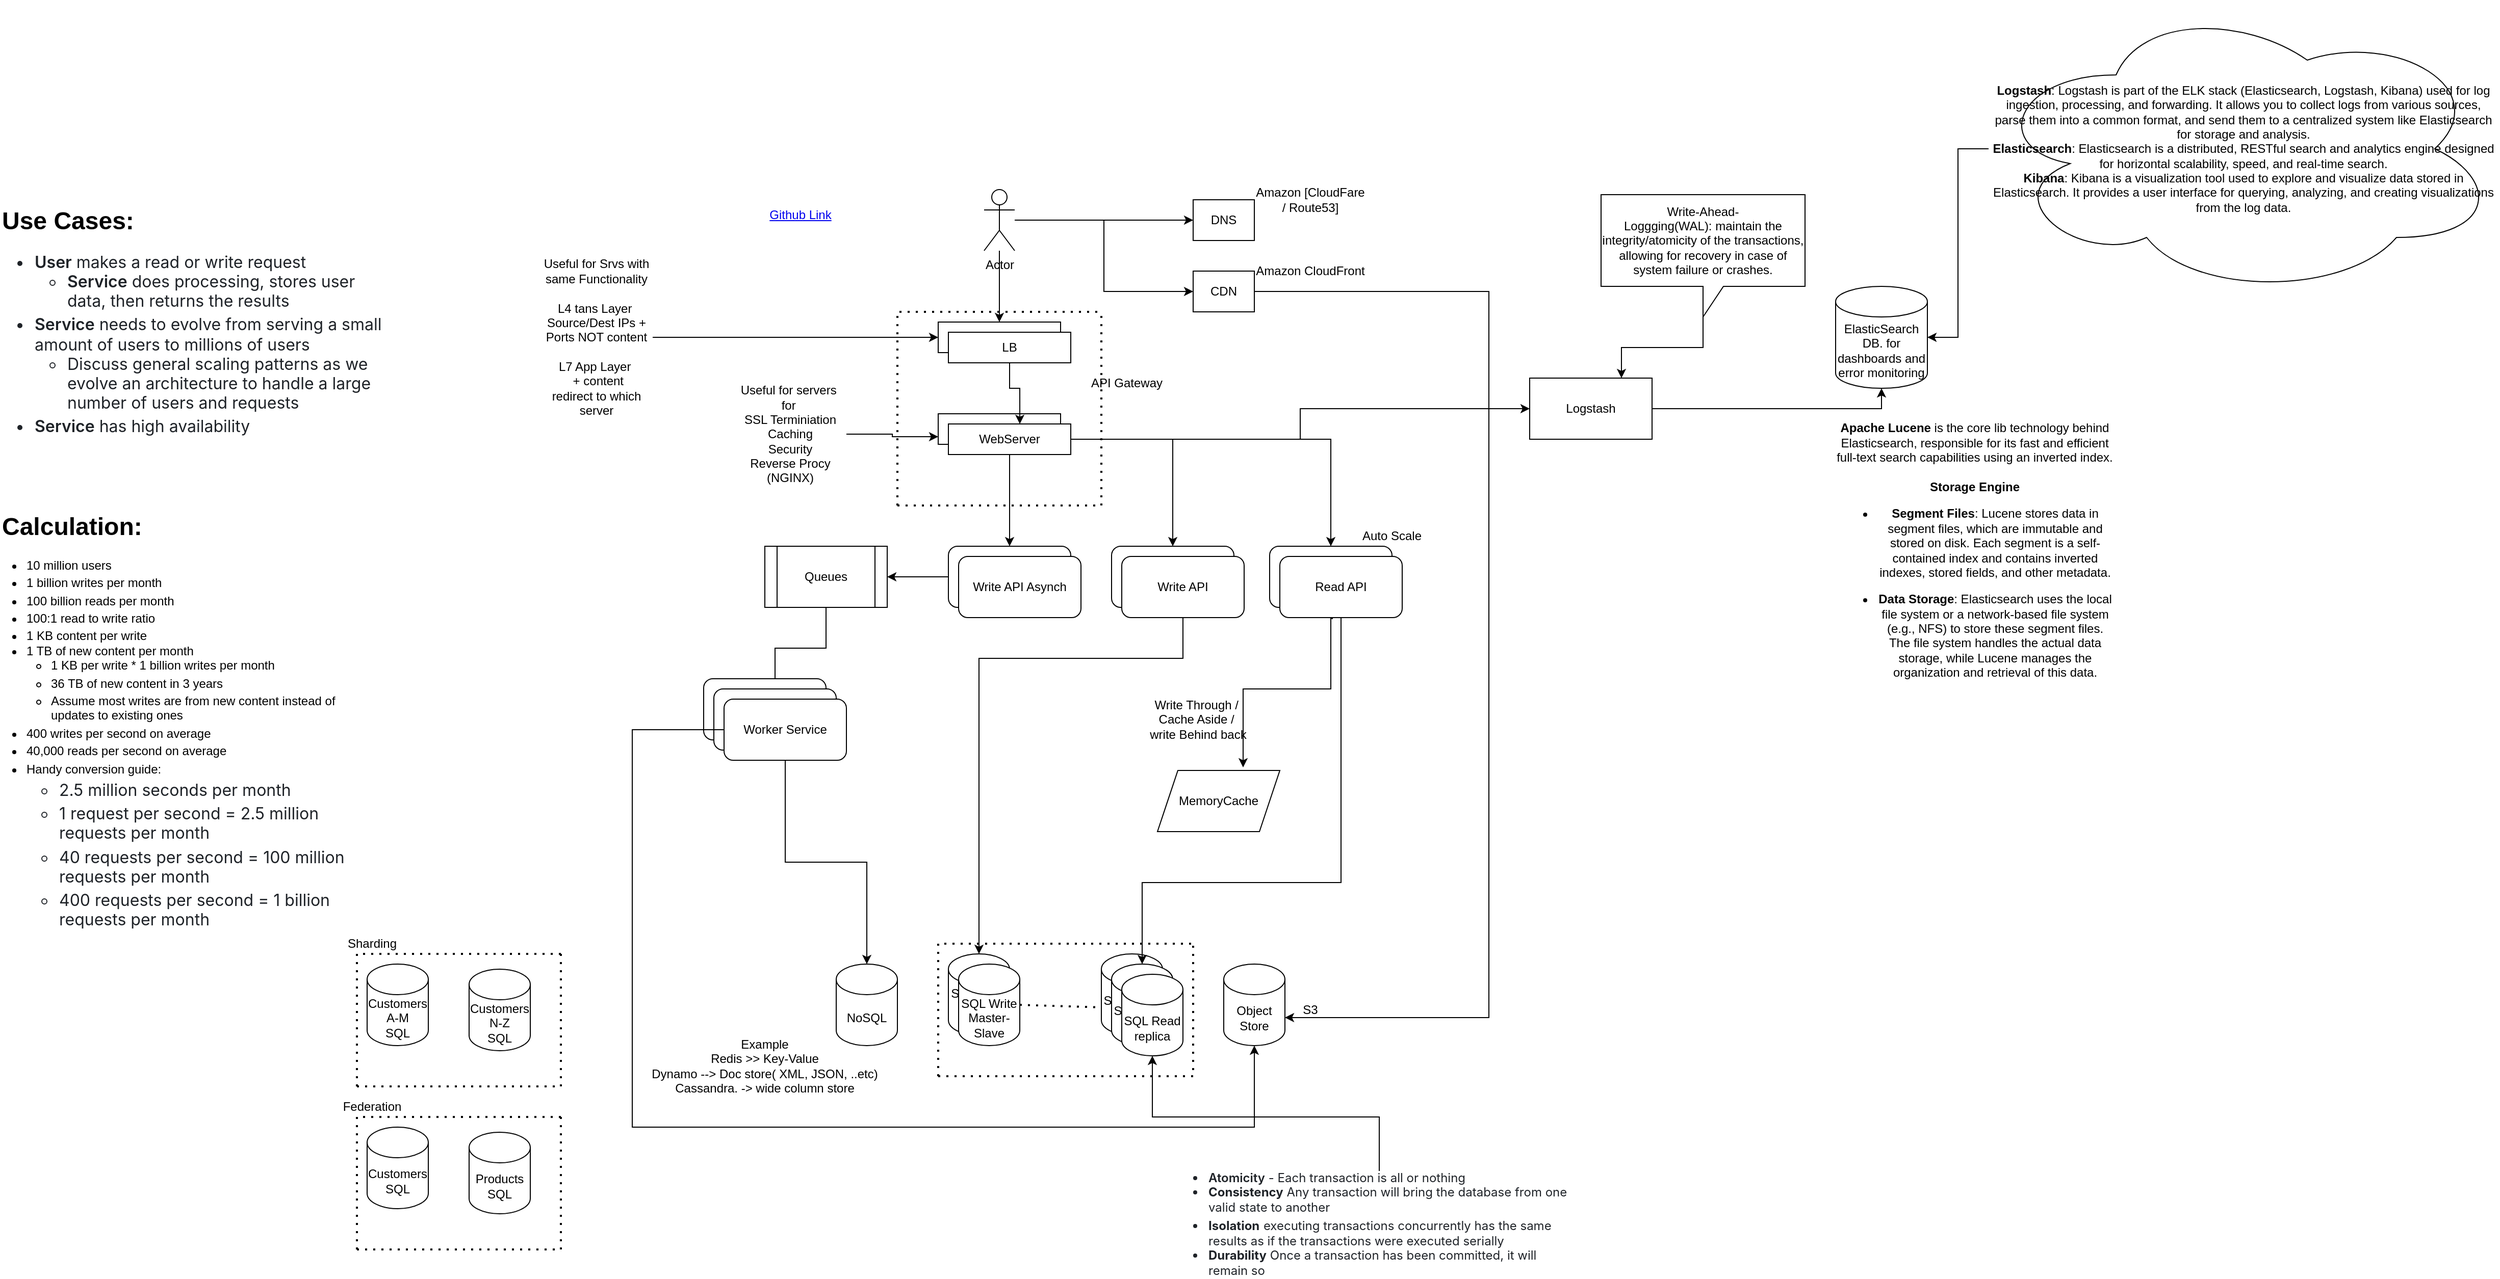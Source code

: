 <mxfile version="24.7.14">
  <diagram name="Page-1" id="xOBLhyYj3MYxFQuUd8QE">
    <mxGraphModel grid="1" page="1" gridSize="10" guides="1" tooltips="1" connect="1" arrows="1" fold="1" pageScale="1" pageWidth="850" pageHeight="1100" math="0" shadow="0">
      <root>
        <mxCell id="0" />
        <mxCell id="1" parent="0" />
        <mxCell id="a0uawv8okTH7sb19AHDm-1" value="&lt;a href=&quot;https://github.com/donnemartin/system-design-primer/blob/master/solutions/system_design/scaling_aws/README.md&quot;&gt;Github Link&lt;/a&gt;" style="text;html=1;align=center;verticalAlign=middle;whiteSpace=wrap;rounded=0;" vertex="1" parent="1">
          <mxGeometry x="100" y="30" width="90" height="30" as="geometry" />
        </mxCell>
        <mxCell id="a0uawv8okTH7sb19AHDm-7" style="edgeStyle=orthogonalEdgeStyle;rounded=0;orthogonalLoop=1;jettySize=auto;html=1;entryX=0;entryY=0.5;entryDx=0;entryDy=0;" edge="1" parent="1" source="a0uawv8okTH7sb19AHDm-4" target="a0uawv8okTH7sb19AHDm-6">
          <mxGeometry relative="1" as="geometry" />
        </mxCell>
        <mxCell id="a0uawv8okTH7sb19AHDm-17" style="edgeStyle=orthogonalEdgeStyle;rounded=0;orthogonalLoop=1;jettySize=auto;html=1;entryX=0.5;entryY=0;entryDx=0;entryDy=0;" edge="1" parent="1" source="a0uawv8okTH7sb19AHDm-4" target="a0uawv8okTH7sb19AHDm-16">
          <mxGeometry relative="1" as="geometry" />
        </mxCell>
        <mxCell id="EQkBLZ_68zLxbS4yyMJ8-3" style="edgeStyle=orthogonalEdgeStyle;rounded=0;orthogonalLoop=1;jettySize=auto;html=1;entryX=0;entryY=0.5;entryDx=0;entryDy=0;" edge="1" parent="1" source="a0uawv8okTH7sb19AHDm-4" target="EQkBLZ_68zLxbS4yyMJ8-2">
          <mxGeometry relative="1" as="geometry" />
        </mxCell>
        <mxCell id="a0uawv8okTH7sb19AHDm-4" value="Actor" style="shape=umlActor;verticalLabelPosition=bottom;verticalAlign=top;html=1;outlineConnect=0;" vertex="1" parent="1">
          <mxGeometry x="325" y="20" width="30" height="60" as="geometry" />
        </mxCell>
        <mxCell id="a0uawv8okTH7sb19AHDm-6" value="DNS" style="rounded=0;whiteSpace=wrap;html=1;" vertex="1" parent="1">
          <mxGeometry x="530" y="30" width="60" height="40" as="geometry" />
        </mxCell>
        <mxCell id="a0uawv8okTH7sb19AHDm-8" value="&lt;h1 style=&quot;margin-top: 0px;&quot;&gt;Use Cases:&lt;/h1&gt;&lt;div&gt;&lt;ul style=&quot;box-sizing: border-box; padding-left: 2em; margin-top: 0px; margin-bottom: var(--base-size-16); color: rgb(31, 35, 40); font-family: -apple-system, &amp;quot;system-ui&amp;quot;, &amp;quot;Segoe UI&amp;quot;, &amp;quot;Noto Sans&amp;quot;, Helvetica, Arial, sans-serif, &amp;quot;Apple Color Emoji&amp;quot;, &amp;quot;Segoe UI Emoji&amp;quot;; font-size: 16px; background-color: rgb(255, 255, 255);&quot; dir=&quot;auto&quot;&gt;&lt;li style=&quot;box-sizing: border-box;&quot;&gt;&lt;span style=&quot;box-sizing: border-box; font-weight: var(--base-text-weight-semibold, 600);&quot;&gt;User&lt;/span&gt;&amp;nbsp;makes a read or write request&lt;ul style=&quot;box-sizing: border-box; padding-left: 2em; margin-top: 0px; margin-bottom: 0px;&quot; dir=&quot;auto&quot;&gt;&lt;li style=&quot;box-sizing: border-box;&quot;&gt;&lt;span style=&quot;box-sizing: border-box; font-weight: var(--base-text-weight-semibold, 600);&quot;&gt;Service&lt;/span&gt;&amp;nbsp;does processing, stores user data, then returns the results&lt;/li&gt;&lt;/ul&gt;&lt;/li&gt;&lt;li style=&quot;box-sizing: border-box; margin-top: 0.25em;&quot;&gt;&lt;span style=&quot;box-sizing: border-box; font-weight: var(--base-text-weight-semibold, 600);&quot;&gt;Service&lt;/span&gt;&amp;nbsp;needs to evolve from serving a small amount of users to millions of users&lt;ul style=&quot;box-sizing: border-box; padding-left: 2em; margin-top: 0px; margin-bottom: 0px;&quot; dir=&quot;auto&quot;&gt;&lt;li style=&quot;box-sizing: border-box;&quot;&gt;Discuss general scaling patterns as we evolve an architecture to handle a large number of users and requests&lt;/li&gt;&lt;/ul&gt;&lt;/li&gt;&lt;li style=&quot;box-sizing: border-box; margin-top: 0.25em;&quot;&gt;&lt;span style=&quot;box-sizing: border-box; font-weight: var(--base-text-weight-semibold, 600);&quot;&gt;Service&lt;/span&gt;&amp;nbsp;has high availability&lt;/li&gt;&lt;/ul&gt;&lt;/div&gt;" style="text;html=1;whiteSpace=wrap;overflow=hidden;rounded=0;" vertex="1" parent="1">
          <mxGeometry x="-640" y="30" width="380" height="250" as="geometry" />
        </mxCell>
        <mxCell id="a0uawv8okTH7sb19AHDm-16" value="LB" style="rounded=0;whiteSpace=wrap;html=1;" vertex="1" parent="1">
          <mxGeometry x="280" y="150" width="120" height="30" as="geometry" />
        </mxCell>
        <mxCell id="a0uawv8okTH7sb19AHDm-25" value="SQL Read replica" style="shape=cylinder3;whiteSpace=wrap;html=1;boundedLbl=1;backgroundOutline=1;size=15;" vertex="1" parent="1">
          <mxGeometry x="440" y="770" width="60" height="80" as="geometry" />
        </mxCell>
        <mxCell id="a0uawv8okTH7sb19AHDm-31" value="&lt;h1 style=&quot;margin-top: 0px;&quot;&gt;Calculation:&lt;/h1&gt;&lt;div&gt;&lt;ul style=&quot;box-sizing: border-box; padding-left: 2em; margin-top: 0px; margin-bottom: 0px;&quot; dir=&quot;auto&quot;&gt;&lt;li style=&quot;box-sizing: border-box; margin-top: 0.25em;&quot;&gt;10 million users&lt;/li&gt;&lt;li style=&quot;box-sizing: border-box; margin-top: 0.25em;&quot;&gt;1 billion writes per month&lt;/li&gt;&lt;li style=&quot;box-sizing: border-box; margin-top: 0.25em;&quot;&gt;100 billion reads per month&lt;/li&gt;&lt;li style=&quot;box-sizing: border-box; margin-top: 0.25em;&quot;&gt;100:1 read to write ratio&lt;/li&gt;&lt;li style=&quot;box-sizing: border-box; margin-top: 0.25em;&quot;&gt;1 KB content per write&lt;/li&gt;&lt;li style=&quot;box-sizing: border-box;&quot;&gt;1 TB of new content per month&lt;ul style=&quot;box-sizing: border-box; padding-left: 2em; margin-top: 0px; margin-bottom: 0px;&quot; dir=&quot;auto&quot;&gt;&lt;li style=&quot;box-sizing: border-box;&quot;&gt;1 KB per write * 1 billion writes per month&lt;/li&gt;&lt;li style=&quot;box-sizing: border-box; margin-top: 0.25em;&quot;&gt;36 TB of new content in 3 years&lt;/li&gt;&lt;li style=&quot;box-sizing: border-box; margin-top: 0.25em;&quot;&gt;Assume most writes are from new content instead of updates to existing ones&lt;/li&gt;&lt;/ul&gt;&lt;/li&gt;&lt;li style=&quot;box-sizing: border-box; margin-top: 0.25em;&quot;&gt;400 writes per second on average&lt;/li&gt;&lt;li style=&quot;box-sizing: border-box; margin-top: 0.25em;&quot;&gt;40,000 reads per second on average&lt;/li&gt;&lt;li style=&quot;box-sizing: border-box; margin-top: 0.25em;&quot;&gt;Handy conversion guide:&lt;/li&gt;&lt;ul style=&quot;box-sizing: border-box; padding-left: 2em; margin-top: 0px; margin-bottom: var(--base-size-16); color: rgb(31, 35, 40); font-family: -apple-system, &amp;quot;system-ui&amp;quot;, &amp;quot;Segoe UI&amp;quot;, &amp;quot;Noto Sans&amp;quot;, Helvetica, Arial, sans-serif, &amp;quot;Apple Color Emoji&amp;quot;, &amp;quot;Segoe UI Emoji&amp;quot;; font-size: 16px; background-color: rgb(255, 255, 255);&quot; dir=&quot;auto&quot;&gt;&lt;li style=&quot;box-sizing: border-box; margin-top: 0.25em;&quot;&gt;2.5 million seconds per month&lt;/li&gt;&lt;li style=&quot;box-sizing: border-box; margin-top: 0.25em;&quot;&gt;1 request per second = 2.5 million requests per month&lt;/li&gt;&lt;li style=&quot;box-sizing: border-box; margin-top: 0.25em;&quot;&gt;40 requests per second = 100 million requests per month&lt;/li&gt;&lt;li style=&quot;box-sizing: border-box; margin-top: 0.25em;&quot;&gt;400 requests per second = 1 billion requests per month&lt;/li&gt;&lt;/ul&gt;&lt;/ul&gt;&lt;/div&gt;" style="text;html=1;whiteSpace=wrap;overflow=hidden;rounded=0;" vertex="1" parent="1">
          <mxGeometry x="-640" y="330" width="370" height="430" as="geometry" />
        </mxCell>
        <mxCell id="EQkBLZ_68zLxbS4yyMJ8-1" value="Amazon [CloudFare / Route53]" style="text;html=1;align=center;verticalAlign=middle;whiteSpace=wrap;rounded=0;" vertex="1" parent="1">
          <mxGeometry x="590" y="10" width="110" height="40" as="geometry" />
        </mxCell>
        <mxCell id="EQkBLZ_68zLxbS4yyMJ8-2" value="CDN" style="rounded=0;whiteSpace=wrap;html=1;" vertex="1" parent="1">
          <mxGeometry x="530" y="100" width="60" height="40" as="geometry" />
        </mxCell>
        <mxCell id="EQkBLZ_68zLxbS4yyMJ8-4" value="Amazon CloudFront" style="text;html=1;align=center;verticalAlign=middle;whiteSpace=wrap;rounded=0;" vertex="1" parent="1">
          <mxGeometry x="590" y="80" width="110" height="40" as="geometry" />
        </mxCell>
        <mxCell id="EQkBLZ_68zLxbS4yyMJ8-58" style="edgeStyle=orthogonalEdgeStyle;rounded=0;orthogonalLoop=1;jettySize=auto;html=1;entryX=0;entryY=0.5;entryDx=0;entryDy=0;" edge="1" parent="1" source="EQkBLZ_68zLxbS4yyMJ8-5" target="a0uawv8okTH7sb19AHDm-16">
          <mxGeometry relative="1" as="geometry" />
        </mxCell>
        <mxCell id="EQkBLZ_68zLxbS4yyMJ8-5" value="Useful for Srvs with same Functionality&lt;br&gt;&lt;br&gt;L4 tans Layer&amp;nbsp;&lt;br&gt;Source/Dest IPs + Ports NOT content&lt;br&gt;&lt;br&gt;L7 App Layer&amp;nbsp;&lt;br&gt;&amp;nbsp;+ content&lt;br&gt;redirect to which server" style="text;html=1;align=center;verticalAlign=middle;whiteSpace=wrap;rounded=0;" vertex="1" parent="1">
          <mxGeometry x="-110" y="145" width="110" height="40" as="geometry" />
        </mxCell>
        <mxCell id="EQkBLZ_68zLxbS4yyMJ8-6" value="WebServer" style="rounded=0;whiteSpace=wrap;html=1;" vertex="1" parent="1">
          <mxGeometry x="280" y="240" width="120" height="30" as="geometry" />
        </mxCell>
        <mxCell id="EQkBLZ_68zLxbS4yyMJ8-57" style="edgeStyle=orthogonalEdgeStyle;rounded=0;orthogonalLoop=1;jettySize=auto;html=1;entryX=0;entryY=0.75;entryDx=0;entryDy=0;" edge="1" parent="1" source="EQkBLZ_68zLxbS4yyMJ8-7" target="EQkBLZ_68zLxbS4yyMJ8-6">
          <mxGeometry relative="1" as="geometry" />
        </mxCell>
        <mxCell id="EQkBLZ_68zLxbS4yyMJ8-7" value="Useful for servers&amp;nbsp; for&amp;nbsp;&lt;br&gt;SSL Terminiation&lt;br&gt;Caching&lt;br&gt;Security&lt;br&gt;Reverse Procy (NGINX)" style="text;html=1;align=center;verticalAlign=middle;whiteSpace=wrap;rounded=0;" vertex="1" parent="1">
          <mxGeometry x="80" y="240" width="110" height="40" as="geometry" />
        </mxCell>
        <mxCell id="EQkBLZ_68zLxbS4yyMJ8-16" style="edgeStyle=orthogonalEdgeStyle;rounded=0;orthogonalLoop=1;jettySize=auto;html=1;entryX=0.5;entryY=0;entryDx=0;entryDy=0;" edge="1" parent="1" source="EQkBLZ_68zLxbS4yyMJ8-8" target="EQkBLZ_68zLxbS4yyMJ8-15">
          <mxGeometry relative="1" as="geometry" />
        </mxCell>
        <mxCell id="EQkBLZ_68zLxbS4yyMJ8-17" style="edgeStyle=orthogonalEdgeStyle;rounded=0;orthogonalLoop=1;jettySize=auto;html=1;entryX=0.5;entryY=0;entryDx=0;entryDy=0;" edge="1" parent="1" source="EQkBLZ_68zLxbS4yyMJ8-8" target="EQkBLZ_68zLxbS4yyMJ8-14">
          <mxGeometry relative="1" as="geometry" />
        </mxCell>
        <mxCell id="EQkBLZ_68zLxbS4yyMJ8-25" style="edgeStyle=orthogonalEdgeStyle;rounded=0;orthogonalLoop=1;jettySize=auto;html=1;entryX=0.5;entryY=0;entryDx=0;entryDy=0;" edge="1" parent="1" source="EQkBLZ_68zLxbS4yyMJ8-8" target="EQkBLZ_68zLxbS4yyMJ8-18">
          <mxGeometry relative="1" as="geometry" />
        </mxCell>
        <mxCell id="EQkBLZ_68zLxbS4yyMJ8-93" style="edgeStyle=orthogonalEdgeStyle;rounded=0;orthogonalLoop=1;jettySize=auto;html=1;entryX=0;entryY=0.5;entryDx=0;entryDy=0;" edge="1" parent="1" source="EQkBLZ_68zLxbS4yyMJ8-8" target="EQkBLZ_68zLxbS4yyMJ8-87">
          <mxGeometry relative="1" as="geometry" />
        </mxCell>
        <mxCell id="EQkBLZ_68zLxbS4yyMJ8-8" value="WebServer" style="rounded=0;whiteSpace=wrap;html=1;" vertex="1" parent="1">
          <mxGeometry x="290" y="250" width="120" height="30" as="geometry" />
        </mxCell>
        <mxCell id="EQkBLZ_68zLxbS4yyMJ8-12" value="LB" style="rounded=0;whiteSpace=wrap;html=1;" vertex="1" parent="1">
          <mxGeometry x="290" y="160" width="120" height="30" as="geometry" />
        </mxCell>
        <mxCell id="EQkBLZ_68zLxbS4yyMJ8-13" style="edgeStyle=orthogonalEdgeStyle;rounded=0;orthogonalLoop=1;jettySize=auto;html=1;entryX=0.667;entryY=0.333;entryDx=0;entryDy=0;entryPerimeter=0;" edge="1" parent="1" source="EQkBLZ_68zLxbS4yyMJ8-12" target="EQkBLZ_68zLxbS4yyMJ8-6">
          <mxGeometry relative="1" as="geometry" />
        </mxCell>
        <mxCell id="EQkBLZ_68zLxbS4yyMJ8-14" value="Write API" style="rounded=1;whiteSpace=wrap;html=1;" vertex="1" parent="1">
          <mxGeometry x="450" y="370" width="120" height="60" as="geometry" />
        </mxCell>
        <mxCell id="EQkBLZ_68zLxbS4yyMJ8-15" value="Read API" style="rounded=1;whiteSpace=wrap;html=1;" vertex="1" parent="1">
          <mxGeometry x="605" y="370" width="120" height="60" as="geometry" />
        </mxCell>
        <mxCell id="EQkBLZ_68zLxbS4yyMJ8-24" style="edgeStyle=orthogonalEdgeStyle;rounded=0;orthogonalLoop=1;jettySize=auto;html=1;entryX=1;entryY=0.5;entryDx=0;entryDy=0;" edge="1" parent="1" source="EQkBLZ_68zLxbS4yyMJ8-18" target="EQkBLZ_68zLxbS4yyMJ8-19">
          <mxGeometry relative="1" as="geometry" />
        </mxCell>
        <mxCell id="EQkBLZ_68zLxbS4yyMJ8-18" value="Write API Asynch" style="rounded=1;whiteSpace=wrap;html=1;" vertex="1" parent="1">
          <mxGeometry x="290" y="370" width="120" height="60" as="geometry" />
        </mxCell>
        <mxCell id="EQkBLZ_68zLxbS4yyMJ8-23" style="edgeStyle=orthogonalEdgeStyle;rounded=0;orthogonalLoop=1;jettySize=auto;html=1;" edge="1" parent="1" source="EQkBLZ_68zLxbS4yyMJ8-19" target="EQkBLZ_68zLxbS4yyMJ8-21">
          <mxGeometry relative="1" as="geometry" />
        </mxCell>
        <mxCell id="EQkBLZ_68zLxbS4yyMJ8-19" value="Queues" style="shape=process;whiteSpace=wrap;html=1;backgroundOutline=1;" vertex="1" parent="1">
          <mxGeometry x="110" y="370" width="120" height="60" as="geometry" />
        </mxCell>
        <mxCell id="EQkBLZ_68zLxbS4yyMJ8-20" value="Worker Service" style="rounded=1;whiteSpace=wrap;html=1;" vertex="1" parent="1">
          <mxGeometry x="50" y="500" width="120" height="60" as="geometry" />
        </mxCell>
        <mxCell id="EQkBLZ_68zLxbS4yyMJ8-21" value="Worker Service" style="rounded=1;whiteSpace=wrap;html=1;" vertex="1" parent="1">
          <mxGeometry x="60" y="510" width="120" height="60" as="geometry" />
        </mxCell>
        <mxCell id="EQkBLZ_68zLxbS4yyMJ8-51" style="edgeStyle=orthogonalEdgeStyle;rounded=0;orthogonalLoop=1;jettySize=auto;html=1;" edge="1" parent="1" source="EQkBLZ_68zLxbS4yyMJ8-22" target="EQkBLZ_68zLxbS4yyMJ8-48">
          <mxGeometry relative="1" as="geometry" />
        </mxCell>
        <mxCell id="EQkBLZ_68zLxbS4yyMJ8-22" value="Worker Service" style="rounded=1;whiteSpace=wrap;html=1;" vertex="1" parent="1">
          <mxGeometry x="70" y="520" width="120" height="60" as="geometry" />
        </mxCell>
        <mxCell id="EQkBLZ_68zLxbS4yyMJ8-27" value="MemoryCache" style="shape=parallelogram;perimeter=parallelogramPerimeter;whiteSpace=wrap;html=1;fixedSize=1;" vertex="1" parent="1">
          <mxGeometry x="495" y="590" width="120" height="60" as="geometry" />
        </mxCell>
        <mxCell id="EQkBLZ_68zLxbS4yyMJ8-28" style="edgeStyle=orthogonalEdgeStyle;rounded=0;orthogonalLoop=1;jettySize=auto;html=1;entryX=0.7;entryY=-0.05;entryDx=0;entryDy=0;entryPerimeter=0;exitX=0.433;exitY=1.017;exitDx=0;exitDy=0;exitPerimeter=0;" edge="1" parent="1" source="EQkBLZ_68zLxbS4yyMJ8-29" target="EQkBLZ_68zLxbS4yyMJ8-27">
          <mxGeometry relative="1" as="geometry">
            <Array as="points">
              <mxPoint x="665" y="441" />
              <mxPoint x="665" y="510" />
              <mxPoint x="579" y="510" />
            </Array>
          </mxGeometry>
        </mxCell>
        <mxCell id="EQkBLZ_68zLxbS4yyMJ8-29" value="Read API" style="rounded=1;whiteSpace=wrap;html=1;" vertex="1" parent="1">
          <mxGeometry x="615" y="380" width="120" height="60" as="geometry" />
        </mxCell>
        <mxCell id="EQkBLZ_68zLxbS4yyMJ8-33" value="Write API" style="rounded=1;whiteSpace=wrap;html=1;" vertex="1" parent="1">
          <mxGeometry x="460" y="380" width="120" height="60" as="geometry" />
        </mxCell>
        <mxCell id="EQkBLZ_68zLxbS4yyMJ8-34" value="Write API Asynch" style="rounded=1;whiteSpace=wrap;html=1;" vertex="1" parent="1">
          <mxGeometry x="300" y="380" width="120" height="60" as="geometry" />
        </mxCell>
        <mxCell id="EQkBLZ_68zLxbS4yyMJ8-35" value="Auto Scale" style="text;html=1;align=center;verticalAlign=middle;whiteSpace=wrap;rounded=0;" vertex="1" parent="1">
          <mxGeometry x="670" y="340" width="110" height="40" as="geometry" />
        </mxCell>
        <mxCell id="EQkBLZ_68zLxbS4yyMJ8-36" value="Write Through /&amp;nbsp;&lt;br&gt;Cache Aside /&amp;nbsp;&lt;br&gt;write Behind back" style="text;html=1;align=center;verticalAlign=middle;whiteSpace=wrap;rounded=0;" vertex="1" parent="1">
          <mxGeometry x="480" y="520" width="110" height="40" as="geometry" />
        </mxCell>
        <mxCell id="EQkBLZ_68zLxbS4yyMJ8-38" value="SQL Write Master-Slave" style="shape=cylinder3;whiteSpace=wrap;html=1;boundedLbl=1;backgroundOutline=1;size=15;" vertex="1" parent="1">
          <mxGeometry x="290" y="770" width="60" height="80" as="geometry" />
        </mxCell>
        <mxCell id="EQkBLZ_68zLxbS4yyMJ8-39" value="SQL Write Master-Slave" style="shape=cylinder3;whiteSpace=wrap;html=1;boundedLbl=1;backgroundOutline=1;size=15;" vertex="1" parent="1">
          <mxGeometry x="300" y="780" width="60" height="80" as="geometry" />
        </mxCell>
        <mxCell id="EQkBLZ_68zLxbS4yyMJ8-42" value="SQL Read replica" style="shape=cylinder3;whiteSpace=wrap;html=1;boundedLbl=1;backgroundOutline=1;size=15;" vertex="1" parent="1">
          <mxGeometry x="450" y="780" width="60" height="80" as="geometry" />
        </mxCell>
        <mxCell id="EQkBLZ_68zLxbS4yyMJ8-43" value="SQL Read replica" style="shape=cylinder3;whiteSpace=wrap;html=1;boundedLbl=1;backgroundOutline=1;size=15;" vertex="1" parent="1">
          <mxGeometry x="460" y="790" width="60" height="80" as="geometry" />
        </mxCell>
        <mxCell id="EQkBLZ_68zLxbS4yyMJ8-44" value="" style="endArrow=none;dashed=1;html=1;dashPattern=1 3;strokeWidth=2;rounded=0;" edge="1" parent="1">
          <mxGeometry width="50" height="50" relative="1" as="geometry">
            <mxPoint x="280" y="890" as="sourcePoint" />
            <mxPoint x="530" y="760" as="targetPoint" />
            <Array as="points">
              <mxPoint x="280" y="760" />
            </Array>
          </mxGeometry>
        </mxCell>
        <mxCell id="EQkBLZ_68zLxbS4yyMJ8-45" value="" style="endArrow=none;dashed=1;html=1;dashPattern=1 3;strokeWidth=2;rounded=0;" edge="1" parent="1">
          <mxGeometry width="50" height="50" relative="1" as="geometry">
            <mxPoint x="280" y="890" as="sourcePoint" />
            <mxPoint x="530" y="760" as="targetPoint" />
            <Array as="points">
              <mxPoint x="530" y="890" />
            </Array>
          </mxGeometry>
        </mxCell>
        <mxCell id="EQkBLZ_68zLxbS4yyMJ8-46" value="" style="endArrow=none;dashed=1;html=1;dashPattern=1 3;strokeWidth=2;rounded=0;entryX=0;entryY=0;entryDx=0;entryDy=52.5;entryPerimeter=0;exitX=1;exitY=0.5;exitDx=0;exitDy=0;exitPerimeter=0;" edge="1" parent="1" source="EQkBLZ_68zLxbS4yyMJ8-39" target="a0uawv8okTH7sb19AHDm-25">
          <mxGeometry width="50" height="50" relative="1" as="geometry">
            <mxPoint x="370" y="820" as="sourcePoint" />
            <mxPoint x="420" y="770" as="targetPoint" />
          </mxGeometry>
        </mxCell>
        <mxCell id="EQkBLZ_68zLxbS4yyMJ8-47" value="Object Store" style="shape=cylinder3;whiteSpace=wrap;html=1;boundedLbl=1;backgroundOutline=1;size=15;" vertex="1" parent="1">
          <mxGeometry x="560" y="780" width="60" height="80" as="geometry" />
        </mxCell>
        <mxCell id="EQkBLZ_68zLxbS4yyMJ8-48" value="NoSQL" style="shape=cylinder3;whiteSpace=wrap;html=1;boundedLbl=1;backgroundOutline=1;size=15;" vertex="1" parent="1">
          <mxGeometry x="180" y="780" width="60" height="80" as="geometry" />
        </mxCell>
        <mxCell id="EQkBLZ_68zLxbS4yyMJ8-49" value="S3" style="text;html=1;align=center;verticalAlign=middle;whiteSpace=wrap;rounded=0;" vertex="1" parent="1">
          <mxGeometry x="620" y="805" width="50" height="40" as="geometry" />
        </mxCell>
        <mxCell id="EQkBLZ_68zLxbS4yyMJ8-50" value="Example&lt;br&gt;Redis &amp;gt;&amp;gt; Key-Value&lt;br&gt;Dynamo --&amp;gt; Doc store( XML, JSON, ..etc)&lt;br&gt;Cassandra. -&amp;gt; wide column store" style="text;html=1;align=center;verticalAlign=middle;whiteSpace=wrap;rounded=0;" vertex="1" parent="1">
          <mxGeometry x="-20" y="860" width="260" height="40" as="geometry" />
        </mxCell>
        <mxCell id="EQkBLZ_68zLxbS4yyMJ8-52" style="edgeStyle=orthogonalEdgeStyle;rounded=0;orthogonalLoop=1;jettySize=auto;html=1;entryX=0.5;entryY=1;entryDx=0;entryDy=0;entryPerimeter=0;" edge="1" parent="1" source="EQkBLZ_68zLxbS4yyMJ8-22" target="EQkBLZ_68zLxbS4yyMJ8-47">
          <mxGeometry relative="1" as="geometry">
            <Array as="points">
              <mxPoint x="-20" y="550" />
              <mxPoint x="-20" y="940" />
              <mxPoint x="590" y="940" />
            </Array>
          </mxGeometry>
        </mxCell>
        <mxCell id="EQkBLZ_68zLxbS4yyMJ8-54" style="edgeStyle=orthogonalEdgeStyle;rounded=0;orthogonalLoop=1;jettySize=auto;html=1;entryX=1;entryY=0;entryDx=0;entryDy=52.5;entryPerimeter=0;" edge="1" parent="1" source="EQkBLZ_68zLxbS4yyMJ8-2" target="EQkBLZ_68zLxbS4yyMJ8-47">
          <mxGeometry relative="1" as="geometry">
            <Array as="points">
              <mxPoint x="820" y="120" />
              <mxPoint x="820" y="833" />
            </Array>
          </mxGeometry>
        </mxCell>
        <mxCell id="EQkBLZ_68zLxbS4yyMJ8-55" value="" style="endArrow=none;dashed=1;html=1;dashPattern=1 3;strokeWidth=2;rounded=0;" edge="1" parent="1">
          <mxGeometry width="50" height="50" relative="1" as="geometry">
            <mxPoint x="240" y="330" as="sourcePoint" />
            <mxPoint x="440" y="140" as="targetPoint" />
            <Array as="points">
              <mxPoint x="240" y="140" />
            </Array>
          </mxGeometry>
        </mxCell>
        <mxCell id="EQkBLZ_68zLxbS4yyMJ8-56" value="" style="endArrow=none;dashed=1;html=1;dashPattern=1 3;strokeWidth=2;rounded=0;" edge="1" parent="1">
          <mxGeometry width="50" height="50" relative="1" as="geometry">
            <mxPoint x="240" y="330" as="sourcePoint" />
            <mxPoint x="440" y="140" as="targetPoint" />
            <Array as="points">
              <mxPoint x="440" y="330" />
            </Array>
          </mxGeometry>
        </mxCell>
        <mxCell id="EQkBLZ_68zLxbS4yyMJ8-59" value="API Gateway" style="text;html=1;align=center;verticalAlign=middle;whiteSpace=wrap;rounded=0;" vertex="1" parent="1">
          <mxGeometry x="410" y="190" width="110" height="40" as="geometry" />
        </mxCell>
        <mxCell id="EQkBLZ_68zLxbS4yyMJ8-66" style="edgeStyle=orthogonalEdgeStyle;rounded=0;orthogonalLoop=1;jettySize=auto;html=1;entryX=0.5;entryY=0;entryDx=0;entryDy=0;entryPerimeter=0;" edge="1" parent="1" source="EQkBLZ_68zLxbS4yyMJ8-29" target="EQkBLZ_68zLxbS4yyMJ8-42">
          <mxGeometry relative="1" as="geometry">
            <Array as="points">
              <mxPoint x="675" y="700" />
              <mxPoint x="480" y="700" />
            </Array>
          </mxGeometry>
        </mxCell>
        <mxCell id="EQkBLZ_68zLxbS4yyMJ8-67" style="edgeStyle=orthogonalEdgeStyle;rounded=0;orthogonalLoop=1;jettySize=auto;html=1;entryX=0.5;entryY=0;entryDx=0;entryDy=0;entryPerimeter=0;" edge="1" parent="1" source="EQkBLZ_68zLxbS4yyMJ8-33" target="EQkBLZ_68zLxbS4yyMJ8-38">
          <mxGeometry relative="1" as="geometry">
            <Array as="points">
              <mxPoint x="520" y="480" />
              <mxPoint x="320" y="480" />
            </Array>
          </mxGeometry>
        </mxCell>
        <mxCell id="EQkBLZ_68zLxbS4yyMJ8-69" value="Customers&lt;br&gt;N-Z&lt;br&gt;SQL" style="shape=cylinder3;whiteSpace=wrap;html=1;boundedLbl=1;backgroundOutline=1;size=15;" vertex="1" parent="1">
          <mxGeometry x="-180" y="785" width="60" height="80" as="geometry" />
        </mxCell>
        <mxCell id="EQkBLZ_68zLxbS4yyMJ8-70" value="Customers&lt;br&gt;A-M&lt;br&gt;SQL" style="shape=cylinder3;whiteSpace=wrap;html=1;boundedLbl=1;backgroundOutline=1;size=15;" vertex="1" parent="1">
          <mxGeometry x="-280" y="780" width="60" height="80" as="geometry" />
        </mxCell>
        <mxCell id="EQkBLZ_68zLxbS4yyMJ8-74" value="" style="endArrow=none;dashed=1;html=1;dashPattern=1 3;strokeWidth=2;rounded=0;" edge="1" parent="1">
          <mxGeometry width="50" height="50" relative="1" as="geometry">
            <mxPoint x="-290" y="900" as="sourcePoint" />
            <mxPoint x="-90" y="770" as="targetPoint" />
            <Array as="points">
              <mxPoint x="-290" y="770" />
            </Array>
          </mxGeometry>
        </mxCell>
        <mxCell id="EQkBLZ_68zLxbS4yyMJ8-75" value="" style="endArrow=none;dashed=1;html=1;dashPattern=1 3;strokeWidth=2;rounded=0;" edge="1" parent="1">
          <mxGeometry width="50" height="50" relative="1" as="geometry">
            <mxPoint x="-290" y="900" as="sourcePoint" />
            <mxPoint x="-90" y="770" as="targetPoint" />
            <Array as="points">
              <mxPoint x="-90" y="900" />
            </Array>
          </mxGeometry>
        </mxCell>
        <mxCell id="EQkBLZ_68zLxbS4yyMJ8-77" value="Sharding" style="text;html=1;align=center;verticalAlign=middle;whiteSpace=wrap;rounded=0;" vertex="1" parent="1">
          <mxGeometry x="-300" y="740" width="50" height="40" as="geometry" />
        </mxCell>
        <mxCell id="EQkBLZ_68zLxbS4yyMJ8-78" value="Products&lt;br&gt;SQL" style="shape=cylinder3;whiteSpace=wrap;html=1;boundedLbl=1;backgroundOutline=1;size=15;" vertex="1" parent="1">
          <mxGeometry x="-180" y="945" width="60" height="80" as="geometry" />
        </mxCell>
        <mxCell id="EQkBLZ_68zLxbS4yyMJ8-79" value="Customers&lt;br&gt;SQL" style="shape=cylinder3;whiteSpace=wrap;html=1;boundedLbl=1;backgroundOutline=1;size=15;" vertex="1" parent="1">
          <mxGeometry x="-280" y="940" width="60" height="80" as="geometry" />
        </mxCell>
        <mxCell id="EQkBLZ_68zLxbS4yyMJ8-80" value="" style="endArrow=none;dashed=1;html=1;dashPattern=1 3;strokeWidth=2;rounded=0;" edge="1" parent="1">
          <mxGeometry width="50" height="50" relative="1" as="geometry">
            <mxPoint x="-290" y="1060" as="sourcePoint" />
            <mxPoint x="-90" y="930" as="targetPoint" />
            <Array as="points">
              <mxPoint x="-290" y="930" />
            </Array>
          </mxGeometry>
        </mxCell>
        <mxCell id="EQkBLZ_68zLxbS4yyMJ8-81" value="" style="endArrow=none;dashed=1;html=1;dashPattern=1 3;strokeWidth=2;rounded=0;" edge="1" parent="1">
          <mxGeometry width="50" height="50" relative="1" as="geometry">
            <mxPoint x="-290" y="1060" as="sourcePoint" />
            <mxPoint x="-90" y="930" as="targetPoint" />
            <Array as="points">
              <mxPoint x="-90" y="1060" />
            </Array>
          </mxGeometry>
        </mxCell>
        <mxCell id="EQkBLZ_68zLxbS4yyMJ8-82" value="Federation" style="text;html=1;align=center;verticalAlign=middle;whiteSpace=wrap;rounded=0;" vertex="1" parent="1">
          <mxGeometry x="-300" y="900" width="50" height="40" as="geometry" />
        </mxCell>
        <mxCell id="EQkBLZ_68zLxbS4yyMJ8-84" style="edgeStyle=orthogonalEdgeStyle;rounded=0;orthogonalLoop=1;jettySize=auto;html=1;" edge="1" parent="1" source="EQkBLZ_68zLxbS4yyMJ8-83" target="EQkBLZ_68zLxbS4yyMJ8-43">
          <mxGeometry relative="1" as="geometry" />
        </mxCell>
        <mxCell id="EQkBLZ_68zLxbS4yyMJ8-83" value="&lt;ul style=&quot;box-sizing: border-box; padding-left: 2em; margin-top: 0px; margin-bottom: var(--base-size-16); color: rgb(31, 35, 40); font-family: -apple-system, &amp;quot;system-ui&amp;quot;, &amp;quot;Segoe UI&amp;quot;, &amp;quot;Noto Sans&amp;quot;, Helvetica, Arial, sans-serif, &amp;quot;Apple Color Emoji&amp;quot;, &amp;quot;Segoe UI Emoji&amp;quot;; text-align: start; background-color: rgb(255, 255, 255);&quot; dir=&quot;auto&quot;&gt;&lt;li style=&quot;box-sizing: border-box;&quot;&gt;&lt;font style=&quot;font-size: 12px;&quot;&gt;&lt;span style=&quot;box-sizing: border-box; font-weight: var(--base-text-weight-semibold, 600);&quot;&gt;Atomicity&lt;/span&gt;&amp;nbsp;- Each transaction is all or nothing&lt;/font&gt;&lt;/li&gt;&lt;li style=&quot;box-sizing: border-box;&quot;&gt;&lt;b&gt;Consistency&lt;/b&gt; Any transaction will bring the database from one valid state to another&lt;/li&gt;&lt;li style=&quot;box-sizing: border-box;&quot;&gt;&lt;b&gt;Isolation&lt;span style=&quot;font-size: medium;&quot;&gt;&amp;nbsp;&lt;/span&gt;&lt;/b&gt;executing transactions concurrently has the same results as if the transactions were executed serially&lt;/li&gt;&lt;li style=&quot;box-sizing: border-box;&quot;&gt;&lt;b&gt;Durability&lt;/b&gt; Once a transaction has been committed, it will remain so&lt;/li&gt;&lt;/ul&gt;" style="text;html=1;align=center;verticalAlign=middle;whiteSpace=wrap;rounded=0;" vertex="1" parent="1">
          <mxGeometry x="520" y="990" width="385" height="90" as="geometry" />
        </mxCell>
        <mxCell id="EQkBLZ_68zLxbS4yyMJ8-85" value="&lt;strong&gt;Apache Lucene&lt;/strong&gt; is the core lib technology behind Elasticsearch, responsible for its fast and efficient full-text search capabilities using an inverted index.&lt;div&gt;&lt;strong style=&quot;background-color: initial;&quot;&gt;&lt;br&gt;&lt;/strong&gt;&lt;/div&gt;&lt;div&gt;&lt;strong style=&quot;background-color: initial;&quot;&gt;Storage Engine&lt;/strong&gt;&lt;ul&gt;&lt;li&gt;&lt;p&gt;&lt;strong&gt;Segment Files&lt;/strong&gt;: Lucene stores data in segment files, which are immutable and stored on disk. Each segment is a self-contained index and contains inverted indexes, stored fields, and other metadata.&lt;/p&gt;&lt;/li&gt;&lt;li&gt;&lt;p&gt;&lt;strong&gt;Data Storage&lt;/strong&gt;: Elasticsearch uses the local file system or a network-based file system (e.g., NFS) to store these segment files. The file system handles the actual data storage, while Lucene manages the organization and retrieval of this data.&lt;/p&gt;&lt;/li&gt;&lt;/ul&gt;&lt;/div&gt;" style="text;html=1;align=center;verticalAlign=middle;whiteSpace=wrap;rounded=0;" vertex="1" parent="1">
          <mxGeometry x="1160" y="320" width="272.5" height="120" as="geometry" />
        </mxCell>
        <mxCell id="EQkBLZ_68zLxbS4yyMJ8-86" style="edgeStyle=orthogonalEdgeStyle;rounded=0;orthogonalLoop=1;jettySize=auto;html=1;entryX=0.5;entryY=1;entryDx=0;entryDy=0;entryPerimeter=0;" edge="1" parent="1" source="EQkBLZ_68zLxbS4yyMJ8-87" target="EQkBLZ_68zLxbS4yyMJ8-90">
          <mxGeometry relative="1" as="geometry" />
        </mxCell>
        <mxCell id="EQkBLZ_68zLxbS4yyMJ8-87" value="Logstash" style="rounded=0;whiteSpace=wrap;html=1;" vertex="1" parent="1">
          <mxGeometry x="860" y="205" width="120" height="60" as="geometry" />
        </mxCell>
        <mxCell id="EQkBLZ_68zLxbS4yyMJ8-88" style="edgeStyle=orthogonalEdgeStyle;rounded=0;orthogonalLoop=1;jettySize=auto;html=1;entryX=0.75;entryY=0;entryDx=0;entryDy=0;" edge="1" parent="1" source="EQkBLZ_68zLxbS4yyMJ8-89" target="EQkBLZ_68zLxbS4yyMJ8-87">
          <mxGeometry relative="1" as="geometry" />
        </mxCell>
        <mxCell id="EQkBLZ_68zLxbS4yyMJ8-89" value="Write-Ahead-Loggging(WAL):&amp;nbsp;maintain the integrity/atomicity of the transactions, allowing for recovery in case of system failure or crashes." style="shape=callout;whiteSpace=wrap;html=1;perimeter=calloutPerimeter;" vertex="1" parent="1">
          <mxGeometry x="930" y="25" width="200" height="120" as="geometry" />
        </mxCell>
        <mxCell id="EQkBLZ_68zLxbS4yyMJ8-90" value="ElasticSearch DB. for dashboards and error monitoring" style="shape=cylinder3;whiteSpace=wrap;html=1;boundedLbl=1;backgroundOutline=1;size=15;" vertex="1" parent="1">
          <mxGeometry x="1160" y="115" width="90" height="100" as="geometry" />
        </mxCell>
        <mxCell id="EQkBLZ_68zLxbS4yyMJ8-91" value="&lt;b&gt;Logstash&lt;/b&gt;: Logstash is part of the ELK stack (Elasticsearch, Logstash, Kibana) used for log ingestion, processing, and forwarding. It allows you to collect logs from various sources, parse them into a common format, and send them to a centralized system like Elasticsearch for storage and analysis. &lt;br&gt;&lt;b&gt;Elasticsearch&lt;/b&gt;: Elasticsearch is a distributed, RESTful search and analytics engine designed for horizontal scalability, speed, and real-time search. &lt;br&gt;&lt;b&gt;Kibana&lt;/b&gt;: Kibana is a visualization tool used to explore and visualize data stored in Elasticsearch. It provides a user interface for querying, analyzing, and creating visualizations from the log data." style="ellipse;shape=cloud;whiteSpace=wrap;html=1;" vertex="1" parent="1">
          <mxGeometry x="1310" y="-165" width="500" height="290" as="geometry" />
        </mxCell>
        <mxCell id="EQkBLZ_68zLxbS4yyMJ8-92" style="edgeStyle=orthogonalEdgeStyle;rounded=0;orthogonalLoop=1;jettySize=auto;html=1;entryX=1;entryY=0.5;entryDx=0;entryDy=0;entryPerimeter=0;" edge="1" parent="1" source="EQkBLZ_68zLxbS4yyMJ8-91" target="EQkBLZ_68zLxbS4yyMJ8-90">
          <mxGeometry relative="1" as="geometry" />
        </mxCell>
      </root>
    </mxGraphModel>
  </diagram>
</mxfile>

